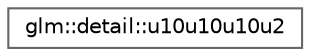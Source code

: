 digraph "Graphical Class Hierarchy"
{
 // LATEX_PDF_SIZE
  bgcolor="transparent";
  edge [fontname=Helvetica,fontsize=10,labelfontname=Helvetica,labelfontsize=10];
  node [fontname=Helvetica,fontsize=10,shape=box,height=0.2,width=0.4];
  rankdir="LR";
  Node0 [id="Node000000",label="glm::detail::u10u10u10u2",height=0.2,width=0.4,color="grey40", fillcolor="white", style="filled",URL="$unionglm_1_1detail_1_1u10u10u10u2.html",tooltip=" "];
}
